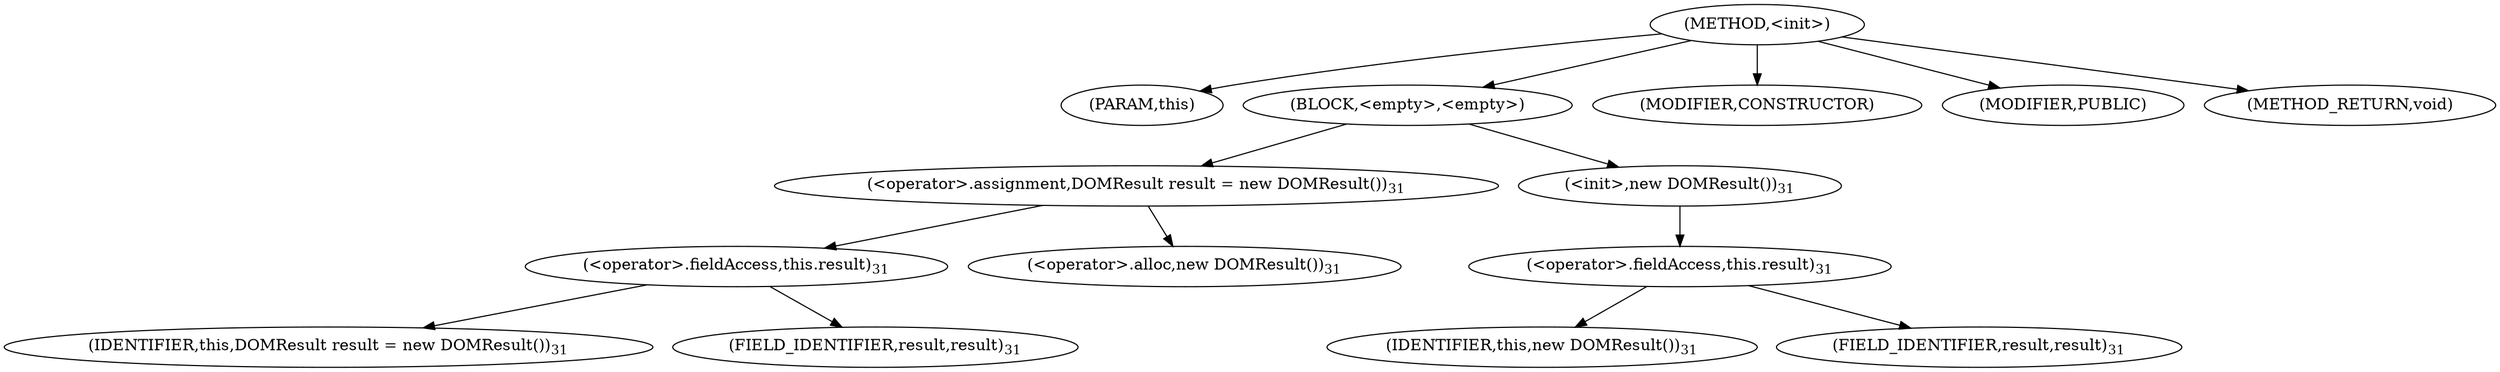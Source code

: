 digraph "&lt;init&gt;" {  
"45" [label = <(METHOD,&lt;init&gt;)> ]
"46" [label = <(PARAM,this)> ]
"47" [label = <(BLOCK,&lt;empty&gt;,&lt;empty&gt;)> ]
"48" [label = <(&lt;operator&gt;.assignment,DOMResult result = new DOMResult())<SUB>31</SUB>> ]
"49" [label = <(&lt;operator&gt;.fieldAccess,this.result)<SUB>31</SUB>> ]
"50" [label = <(IDENTIFIER,this,DOMResult result = new DOMResult())<SUB>31</SUB>> ]
"51" [label = <(FIELD_IDENTIFIER,result,result)<SUB>31</SUB>> ]
"52" [label = <(&lt;operator&gt;.alloc,new DOMResult())<SUB>31</SUB>> ]
"53" [label = <(&lt;init&gt;,new DOMResult())<SUB>31</SUB>> ]
"54" [label = <(&lt;operator&gt;.fieldAccess,this.result)<SUB>31</SUB>> ]
"55" [label = <(IDENTIFIER,this,new DOMResult())<SUB>31</SUB>> ]
"56" [label = <(FIELD_IDENTIFIER,result,result)<SUB>31</SUB>> ]
"57" [label = <(MODIFIER,CONSTRUCTOR)> ]
"58" [label = <(MODIFIER,PUBLIC)> ]
"59" [label = <(METHOD_RETURN,void)> ]
  "45" -> "46" 
  "45" -> "47" 
  "45" -> "57" 
  "45" -> "58" 
  "45" -> "59" 
  "47" -> "48" 
  "47" -> "53" 
  "48" -> "49" 
  "48" -> "52" 
  "49" -> "50" 
  "49" -> "51" 
  "53" -> "54" 
  "54" -> "55" 
  "54" -> "56" 
}
